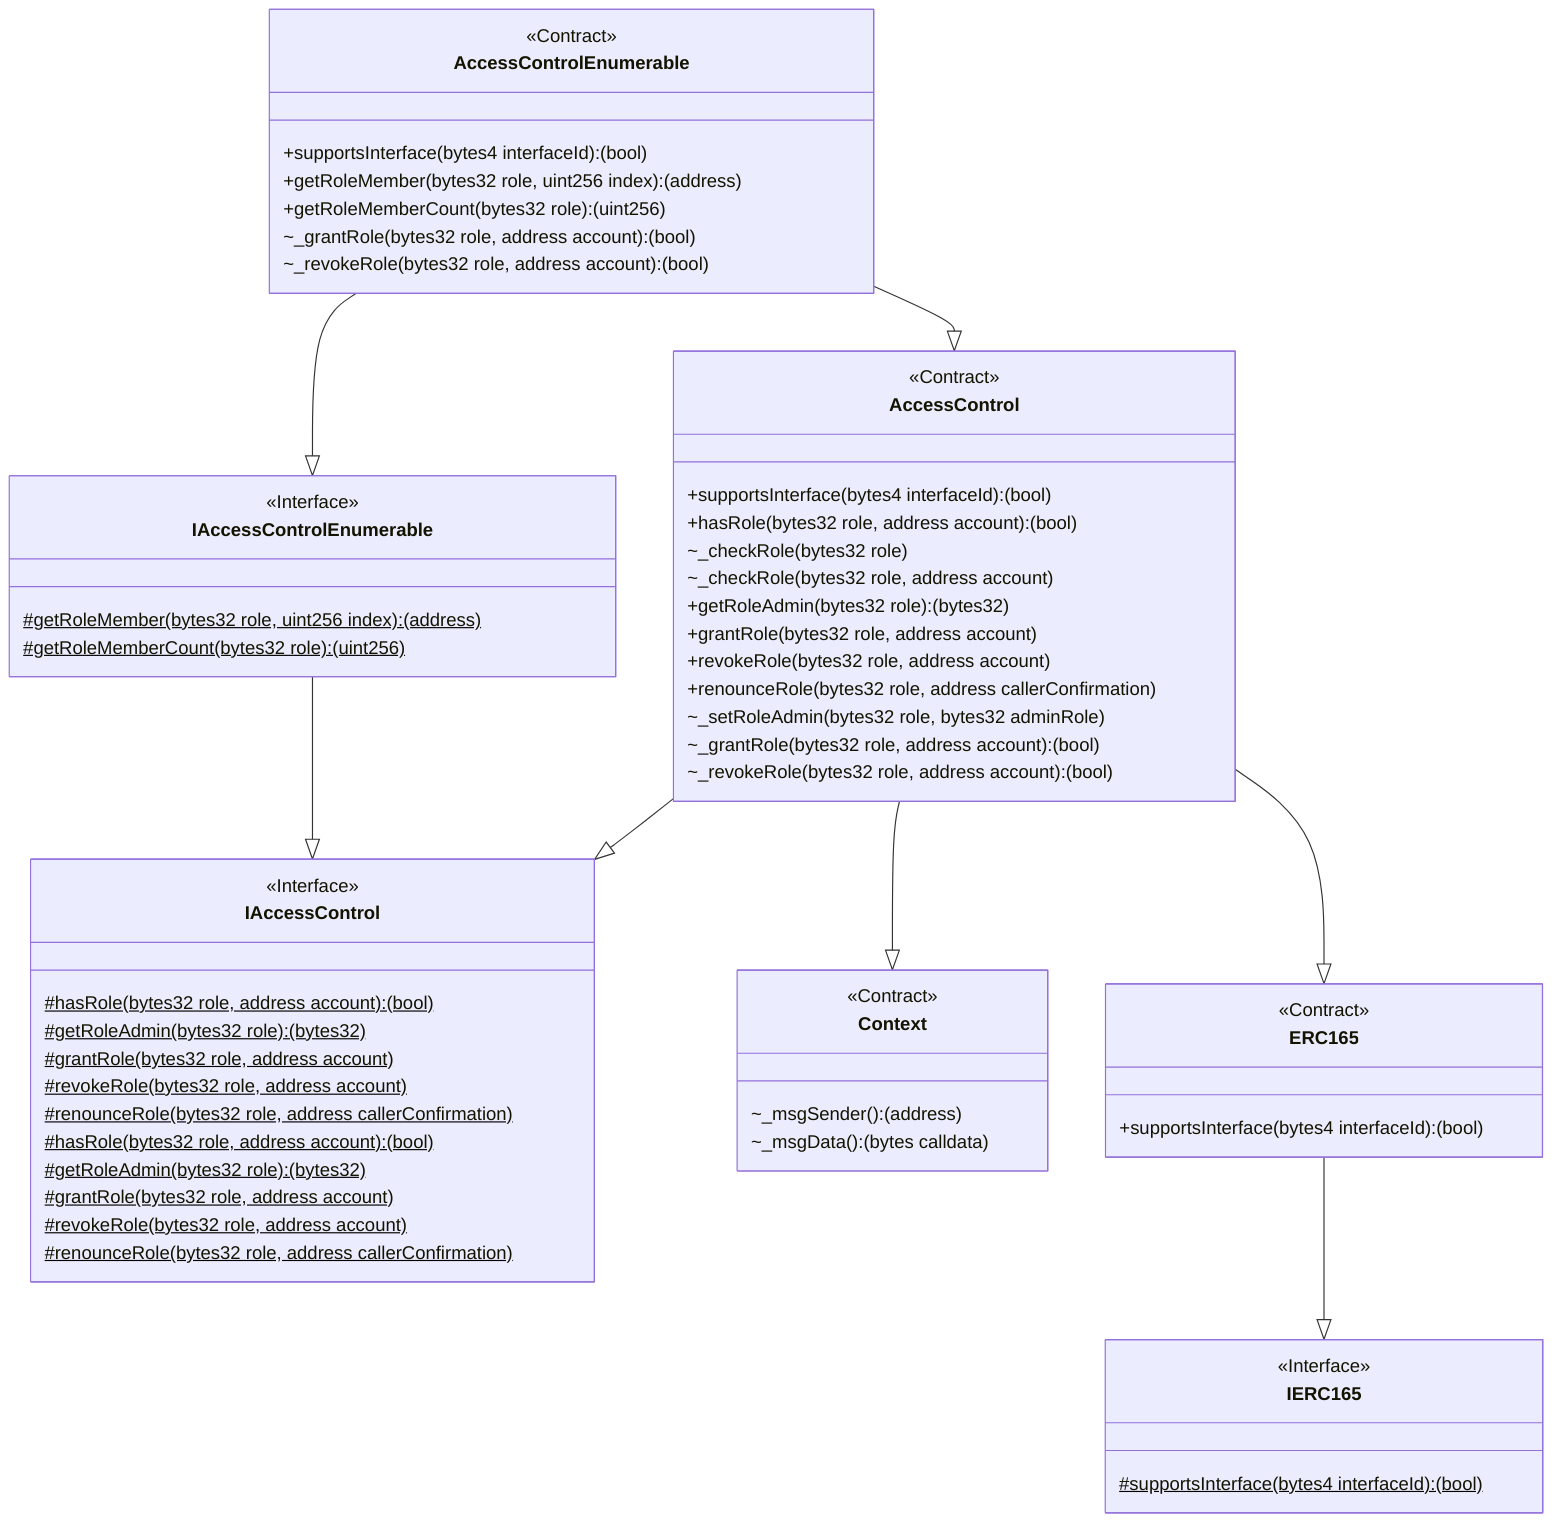 classDiagram
  %% 445:2248:2
  class AccessControlEnumerable {
    <<Contract>>
    +supportsInterface(bytes4 interfaceId): (bool)
    +getRoleMember(bytes32 role, uint256 index): (address)
    +getRoleMemberCount(bytes32 role): (uint256)
    ~_grantRole(bytes32 role, address account): (bool)
    ~_revokeRole(bytes32 role, address account): (bool)
  }
  
  AccessControlEnumerable --|> IAccessControlEnumerable
  
  %% 311:966:3
  class IAccessControlEnumerable {
    <<Interface>>
    #getRoleMember(bytes32 role, uint256 index): (address)$
    #getRoleMemberCount(bytes32 role): (uint256)$
  }
  
  IAccessControlEnumerable --|> IAccessControl
  
  %% 225:3033:1
  class IAccessControl {
    <<Interface>>
    #hasRole(bytes32 role, address account): (bool)$
    #getRoleAdmin(bytes32 role): (bytes32)$
    #grantRole(bytes32 role, address account)$
    #revokeRole(bytes32 role, address account)$
    #renounceRole(bytes32 role, address callerConfirmation)$
  }
  
  AccessControlEnumerable --|> AccessControl
  
  %% 1953:5096:0
  class AccessControl {
    <<Contract>>
    +supportsInterface(bytes4 interfaceId): (bool)
    +hasRole(bytes32 role, address account): (bool)
    ~_checkRole(bytes32 role)
    ~_checkRole(bytes32 role, address account)
    +getRoleAdmin(bytes32 role): (bytes32)
    +grantRole(bytes32 role, address account)
    +revokeRole(bytes32 role, address account)
    +renounceRole(bytes32 role, address callerConfirmation)
    ~_setRoleAdmin(bytes32 role, bytes32 adminRole)
    ~_grantRole(bytes32 role, address account): (bool)
    ~_revokeRole(bytes32 role, address account): (bool)
  }
  
  AccessControl --|> Context
  
  %% 624:235:4
  class Context {
    <<Contract>>
    ~_msgSender(): (address)
    ~_msgData(): (bytes calldata)
  }
  
  AccessControl --|> IAccessControl
  
  %% 225:3033:1
  class IAccessControl {
    <<Interface>>
    #hasRole(bytes32 role, address account): (bool)$
    #getRoleAdmin(bytes32 role): (bytes32)$
    #grantRole(bytes32 role, address account)$
    #revokeRole(bytes32 role, address account)$
    #renounceRole(bytes32 role, address callerConfirmation)$
  }
  
  AccessControl --|> ERC165
  
  %% 659:251:5
  class ERC165 {
    <<Contract>>
    +supportsInterface(bytes4 interfaceId): (bool)
  }
  
  ERC165 --|> IERC165
  
  %% 421:447:6
  class IERC165 {
    <<Interface>>
    #supportsInterface(bytes4 interfaceId): (bool)$
  }